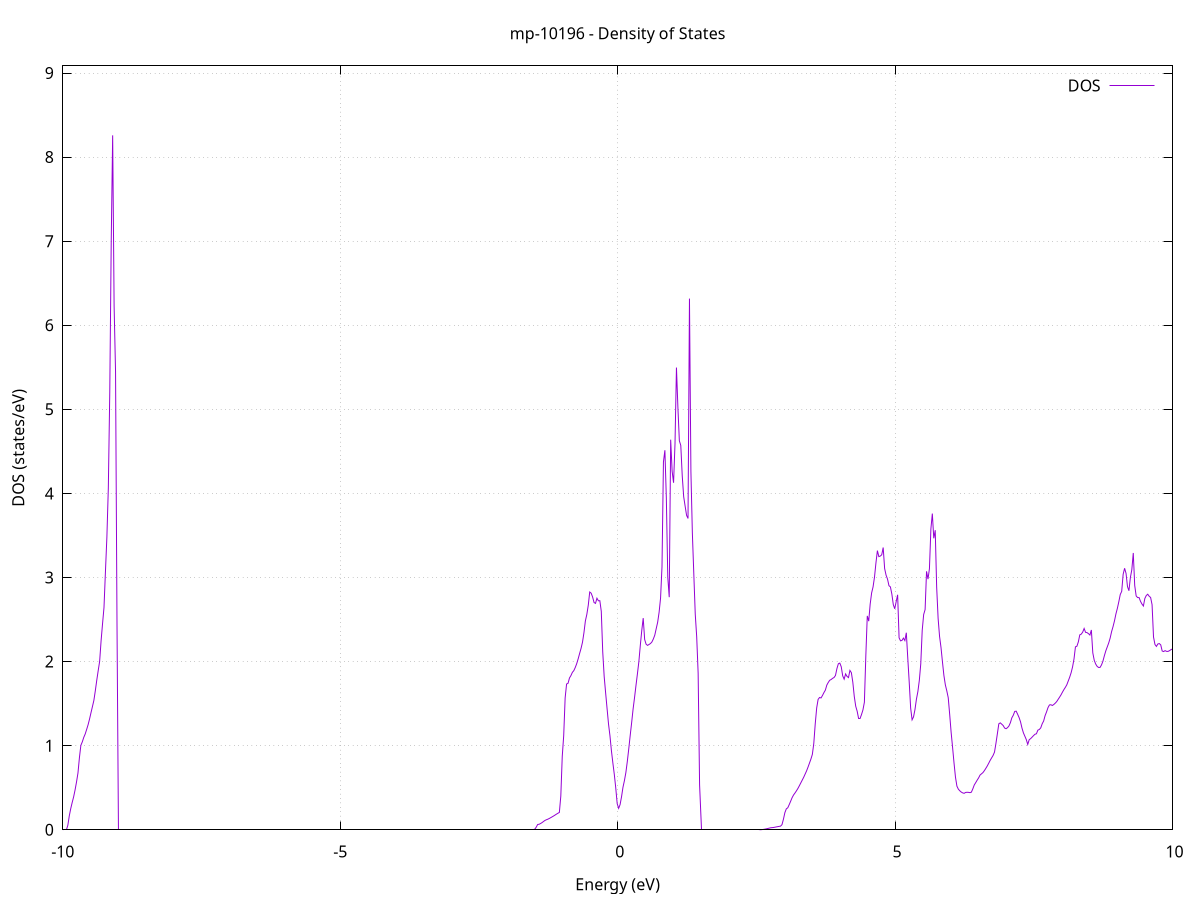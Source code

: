set title 'mp-10196 - Density of States'
set xlabel 'Energy (eV)'
set ylabel 'DOS (states/eV)'
set grid
set xrange [-10:10]
set yrange [0:9.085]
set xzeroaxis lt -1
set terminal png size 800,600
set output 'mp-10196_dos_gnuplot.png'
plot '-' using 1:2 with lines title 'DOS'
-30.465600 0.000000
-30.439500 0.000000
-30.413500 0.000000
-30.387400 0.000000
-30.361400 0.000000
-30.335300 0.000000
-30.309300 0.000000
-30.283200 0.000000
-30.257200 0.000000
-30.231100 0.000000
-30.205100 0.000000
-30.179000 0.000000
-30.152900 0.000000
-30.126900 0.000000
-30.100800 0.000000
-30.074800 0.000000
-30.048700 0.000000
-30.022700 0.000000
-29.996600 0.000000
-29.970600 0.000000
-29.944500 0.000000
-29.918500 0.000000
-29.892400 0.000000
-29.866300 0.000000
-29.840300 0.000000
-29.814200 0.000000
-29.788200 0.000000
-29.762100 0.000000
-29.736100 0.000000
-29.710000 0.000000
-29.684000 0.000000
-29.657900 0.000000
-29.631900 0.000000
-29.605800 0.000000
-29.579800 0.000000
-29.553700 0.000000
-29.527600 0.000000
-29.501600 0.000000
-29.475500 0.000000
-29.449500 0.000000
-29.423400 0.000000
-29.397400 0.000000
-29.371300 0.000000
-29.345300 0.000000
-29.319200 0.000000
-29.293200 0.000000
-29.267100 0.000000
-29.241000 0.000000
-29.215000 0.000000
-29.188900 0.000000
-29.162900 0.000000
-29.136800 0.000000
-29.110800 0.000000
-29.084700 0.000000
-29.058700 0.000000
-29.032600 0.000000
-29.006600 0.000000
-28.980500 0.000000
-28.954500 0.000000
-28.928400 0.000000
-28.902300 0.000000
-28.876300 0.000000
-28.850200 0.000000
-28.824200 0.000000
-28.798100 0.000000
-28.772100 0.000000
-28.746000 0.000000
-28.720000 0.000000
-28.693900 0.000000
-28.667900 0.000000
-28.641800 0.000000
-28.615700 0.000000
-28.589700 0.000000
-28.563600 0.000000
-28.537600 0.000000
-28.511500 0.000000
-28.485500 0.000000
-28.459400 0.000000
-28.433400 0.000000
-28.407300 0.000000
-28.381300 0.000000
-28.355200 0.000000
-28.329200 0.000000
-28.303100 0.000000
-28.277000 0.000000
-28.251000 0.000000
-28.224900 0.000000
-28.198900 0.000000
-28.172800 0.000000
-28.146800 0.000000
-28.120700 0.000000
-28.094700 0.019700
-28.068600 0.805200
-28.042600 4.642900
-28.016500 6.280200
-27.990400 9.713100
-27.964400 12.444000
-27.938300 16.220100
-27.912300 19.593800
-27.886200 15.563000
-27.860200 10.216300
-27.834100 7.689800
-27.808100 8.516300
-27.782000 9.700700
-27.756000 8.586200
-27.729900 5.803400
-27.703800 8.307200
-27.677800 9.836400
-27.651700 13.351100
-27.625700 10.032000
-27.599600 12.261300
-27.573600 16.419000
-27.547500 16.793700
-27.521500 17.146400
-27.495400 17.156400
-27.469400 17.120400
-27.443300 17.800500
-27.417300 17.652100
-27.391200 23.433400
-27.365100 22.757000
-27.339100 25.287500
-27.313000 31.278700
-27.287000 19.441000
-27.260900 11.884000
-27.234900 5.268100
-27.208800 3.698000
-27.182800 2.639100
-27.156700 1.432800
-27.130700 0.000000
-27.104600 0.000000
-27.078500 0.000000
-27.052500 0.000000
-27.026400 0.000000
-27.000400 0.000000
-26.974300 0.000000
-26.948300 0.000000
-26.922200 0.000000
-26.896200 0.000000
-26.870100 0.000000
-26.844100 0.000000
-26.818000 0.000000
-26.792000 0.000000
-26.765900 0.000000
-26.739800 0.000000
-26.713800 0.000000
-26.687700 0.000000
-26.661700 0.000000
-26.635600 0.000000
-26.609600 0.000000
-26.583500 0.000000
-26.557500 0.000000
-26.531400 0.000000
-26.505400 0.000000
-26.479300 0.000000
-26.453200 0.000000
-26.427200 0.000000
-26.401100 0.000000
-26.375100 0.000000
-26.349000 0.000000
-26.323000 0.000000
-26.296900 0.000000
-26.270900 0.000000
-26.244800 0.000000
-26.218800 0.000000
-26.192700 0.000000
-26.166700 0.000000
-26.140600 0.000000
-26.114500 0.000000
-26.088500 0.000000
-26.062400 0.000000
-26.036400 0.000000
-26.010300 0.000000
-25.984300 0.000000
-25.958200 0.000000
-25.932200 0.000000
-25.906100 0.000000
-25.880100 0.000000
-25.854000 0.000000
-25.827900 0.000000
-25.801900 0.000000
-25.775800 0.000000
-25.749800 0.000000
-25.723700 0.000000
-25.697700 0.000000
-25.671600 0.000000
-25.645600 0.000000
-25.619500 0.000000
-25.593500 0.000000
-25.567400 0.000000
-25.541400 0.000000
-25.515300 0.000000
-25.489200 0.000000
-25.463200 0.000000
-25.437100 0.000000
-25.411100 0.000000
-25.385000 0.000000
-25.359000 0.000000
-25.332900 0.000000
-25.306900 0.000000
-25.280800 0.000000
-25.254800 0.000000
-25.228700 0.000000
-25.202600 0.000000
-25.176600 0.000000
-25.150500 0.000000
-25.124500 0.000000
-25.098400 0.000000
-25.072400 0.000000
-25.046300 0.000000
-25.020300 0.000000
-24.994200 0.000000
-24.968200 0.000000
-24.942100 0.000000
-24.916100 0.000000
-24.890000 0.000000
-24.863900 0.000000
-24.837900 0.000000
-24.811800 0.000000
-24.785800 0.000000
-24.759700 0.000000
-24.733700 0.000000
-24.707600 0.000000
-24.681600 0.000000
-24.655500 0.000000
-24.629500 0.000000
-24.603400 0.000000
-24.577300 0.000000
-24.551300 0.000000
-24.525200 0.000000
-24.499200 0.000000
-24.473100 0.000000
-24.447100 0.000000
-24.421000 0.000000
-24.395000 0.000000
-24.368900 0.000000
-24.342900 0.000000
-24.316800 0.000000
-24.290800 0.000000
-24.264700 0.000000
-24.238600 0.000000
-24.212600 0.000000
-24.186500 0.000000
-24.160500 0.000000
-24.134400 0.000000
-24.108400 0.000000
-24.082300 0.000000
-24.056300 0.000000
-24.030200 0.000000
-24.004200 0.000000
-23.978100 0.000000
-23.952000 0.000000
-23.926000 0.000000
-23.899900 0.000000
-23.873900 0.000000
-23.847800 0.000000
-23.821800 0.000000
-23.795700 0.000000
-23.769700 0.000000
-23.743600 0.000000
-23.717600 0.000000
-23.691500 0.000000
-23.665500 0.000000
-23.639400 0.000000
-23.613300 0.000000
-23.587300 0.000000
-23.561200 0.000000
-23.535200 0.000000
-23.509100 0.000000
-23.483100 0.000000
-23.457000 0.000000
-23.431000 0.000000
-23.404900 0.000000
-23.378900 0.000000
-23.352800 0.000000
-23.326700 0.000000
-23.300700 0.000000
-23.274600 0.000000
-23.248600 0.000000
-23.222500 0.000000
-23.196500 0.000000
-23.170400 0.000000
-23.144400 0.000000
-23.118300 0.000000
-23.092300 0.000000
-23.066200 0.000000
-23.040200 0.000000
-23.014100 0.000000
-22.988000 0.000000
-22.962000 0.000000
-22.935900 0.000000
-22.909900 0.000000
-22.883800 0.000000
-22.857800 0.000000
-22.831700 0.000000
-22.805700 0.000000
-22.779600 0.000000
-22.753600 0.000000
-22.727500 0.000000
-22.701400 0.000000
-22.675400 0.000000
-22.649300 0.000000
-22.623300 0.000000
-22.597200 0.000000
-22.571200 0.000000
-22.545100 0.000000
-22.519100 0.000000
-22.493000 0.000000
-22.467000 0.000000
-22.440900 0.000000
-22.414900 0.000000
-22.388800 0.000000
-22.362700 0.000000
-22.336700 0.000000
-22.310600 0.000000
-22.284600 0.000000
-22.258500 0.000000
-22.232500 0.000000
-22.206400 0.000000
-22.180400 0.000000
-22.154300 0.000000
-22.128300 0.000000
-22.102200 0.000000
-22.076100 0.000000
-22.050100 0.000000
-22.024000 0.000000
-21.998000 0.000000
-21.971900 0.000000
-21.945900 0.000000
-21.919800 0.000000
-21.893800 0.000000
-21.867700 0.000000
-21.841700 0.000000
-21.815600 0.000000
-21.789600 0.000000
-21.763500 0.000000
-21.737400 0.000000
-21.711400 0.000000
-21.685300 0.000000
-21.659300 0.000000
-21.633200 0.000000
-21.607200 0.000000
-21.581100 0.000000
-21.555100 0.000000
-21.529000 0.000000
-21.503000 0.000000
-21.476900 0.000000
-21.450800 0.000000
-21.424800 0.000000
-21.398700 0.000000
-21.372700 0.000000
-21.346600 0.000000
-21.320600 0.000000
-21.294500 0.000000
-21.268500 0.000000
-21.242400 0.000000
-21.216400 0.000000
-21.190300 0.000000
-21.164300 0.000000
-21.138200 0.000000
-21.112100 0.000000
-21.086100 0.000000
-21.060000 0.000000
-21.034000 0.000000
-21.007900 0.000000
-20.981900 0.000000
-20.955800 0.000000
-20.929800 0.000000
-20.903700 0.000000
-20.877700 0.000000
-20.851600 0.000000
-20.825500 0.000000
-20.799500 0.000000
-20.773400 0.000000
-20.747400 0.000000
-20.721300 0.000000
-20.695300 0.000000
-20.669200 0.000000
-20.643200 0.000000
-20.617100 0.000000
-20.591100 0.000000
-20.565000 0.000000
-20.539000 0.000000
-20.512900 0.000000
-20.486800 0.000000
-20.460800 0.000000
-20.434700 0.000000
-20.408700 0.000000
-20.382600 0.000000
-20.356600 0.000000
-20.330500 0.000000
-20.304500 0.000000
-20.278400 0.000000
-20.252400 0.000000
-20.226300 0.000000
-20.200200 0.000000
-20.174200 0.000000
-20.148100 0.000000
-20.122100 0.000000
-20.096000 0.000000
-20.070000 0.000000
-20.043900 0.000000
-20.017900 0.000000
-19.991800 0.000000
-19.965800 0.000000
-19.939700 0.000000
-19.913700 0.000000
-19.887600 0.000000
-19.861500 0.000000
-19.835500 0.000000
-19.809400 0.000000
-19.783400 0.000000
-19.757300 0.000000
-19.731300 0.000000
-19.705200 0.000000
-19.679200 0.000000
-19.653100 0.000000
-19.627100 0.000000
-19.601000 0.000000
-19.574900 0.000000
-19.548900 0.000000
-19.522800 0.000000
-19.496800 0.000000
-19.470700 0.000000
-19.444700 0.000000
-19.418600 0.000000
-19.392600 0.000000
-19.366500 0.000000
-19.340500 0.000000
-19.314400 0.000000
-19.288400 0.000000
-19.262300 0.000000
-19.236200 0.000000
-19.210200 0.000000
-19.184100 0.000000
-19.158100 0.000000
-19.132000 0.000000
-19.106000 0.000000
-19.079900 0.000000
-19.053900 0.000000
-19.027800 0.000000
-19.001800 0.000000
-18.975700 0.000000
-18.949600 0.000000
-18.923600 0.000000
-18.897500 0.000000
-18.871500 0.000000
-18.845400 0.000000
-18.819400 0.000000
-18.793300 0.000000
-18.767300 0.000000
-18.741200 0.000000
-18.715200 0.000000
-18.689100 0.000000
-18.663100 0.000000
-18.637000 0.000000
-18.610900 0.000000
-18.584900 0.000000
-18.558800 0.000000
-18.532800 0.000000
-18.506700 0.000000
-18.480700 0.000000
-18.454600 0.000000
-18.428600 0.000000
-18.402500 0.000000
-18.376500 0.000000
-18.350400 0.000000
-18.324300 0.000000
-18.298300 0.000000
-18.272200 0.000000
-18.246200 0.000000
-18.220100 0.000000
-18.194100 0.000000
-18.168000 0.000000
-18.142000 0.000000
-18.115900 0.000000
-18.089900 0.000000
-18.063800 0.000000
-18.037800 0.000000
-18.011700 0.000000
-17.985600 0.000000
-17.959600 0.000000
-17.933500 0.000000
-17.907500 0.000000
-17.881400 0.000000
-17.855400 0.000000
-17.829300 0.000000
-17.803300 0.000000
-17.777200 0.000000
-17.751200 0.000000
-17.725100 0.000000
-17.699000 0.000000
-17.673000 0.000000
-17.646900 0.000000
-17.620900 0.000000
-17.594800 0.000000
-17.568800 0.000000
-17.542700 0.000000
-17.516700 0.000000
-17.490600 0.000000
-17.464600 0.000000
-17.438500 0.000000
-17.412500 0.000000
-17.386400 0.000000
-17.360300 0.000000
-17.334300 0.000000
-17.308200 0.000000
-17.282200 0.000000
-17.256100 0.000000
-17.230100 0.000000
-17.204000 0.000000
-17.178000 0.000000
-17.151900 0.000000
-17.125900 0.000000
-17.099800 0.000000
-17.073700 0.000000
-17.047700 0.000000
-17.021600 0.000000
-16.995600 0.000000
-16.969500 0.000000
-16.943500 0.000000
-16.917400 0.000000
-16.891400 0.000000
-16.865300 0.000000
-16.839300 0.000000
-16.813200 0.000000
-16.787200 0.000000
-16.761100 0.000000
-16.735000 0.000000
-16.709000 0.000000
-16.682900 0.000000
-16.656900 0.000000
-16.630800 0.000000
-16.604800 0.000000
-16.578700 0.000000
-16.552700 0.000000
-16.526600 0.000000
-16.500600 0.000000
-16.474500 0.000000
-16.448400 0.000000
-16.422400 0.000000
-16.396300 0.000000
-16.370300 0.000000
-16.344200 0.000000
-16.318200 0.000000
-16.292100 0.000000
-16.266100 0.000000
-16.240000 0.000000
-16.214000 0.000000
-16.187900 0.000000
-16.161800 0.000000
-16.135800 0.000000
-16.109700 0.000000
-16.083700 0.000000
-16.057600 0.000000
-16.031600 0.000000
-16.005500 0.000000
-15.979500 0.000000
-15.953400 0.000000
-15.927400 0.000000
-15.901300 0.000000
-15.875300 0.000000
-15.849200 0.000000
-15.823100 0.000000
-15.797100 0.000000
-15.771000 0.000000
-15.745000 0.000000
-15.718900 0.000000
-15.692900 0.000000
-15.666800 0.000000
-15.640800 0.000000
-15.614700 0.000000
-15.588700 0.000000
-15.562600 0.000000
-15.536500 0.000000
-15.510500 0.000000
-15.484400 0.000000
-15.458400 0.000000
-15.432300 0.000000
-15.406300 0.000000
-15.380200 0.000000
-15.354200 0.000000
-15.328100 0.000000
-15.302100 0.000000
-15.276000 0.000000
-15.250000 0.000000
-15.223900 0.000000
-15.197800 0.000000
-15.171800 0.000000
-15.145700 0.000000
-15.119700 0.000000
-15.093600 0.000000
-15.067600 0.000000
-15.041500 0.000000
-15.015500 0.000000
-14.989400 0.000000
-14.963400 0.000000
-14.937300 0.000000
-14.911200 0.000000
-14.885200 0.000000
-14.859100 0.000000
-14.833100 0.000000
-14.807000 0.000000
-14.781000 0.000000
-14.754900 0.000000
-14.728900 0.000000
-14.702800 0.000000
-14.676800 0.000000
-14.650700 0.000000
-14.624700 0.000000
-14.598600 0.000000
-14.572500 0.000000
-14.546500 0.000000
-14.520400 0.000000
-14.494400 0.000000
-14.468300 0.000000
-14.442300 0.000000
-14.416200 0.000000
-14.390200 0.000000
-14.364100 0.000000
-14.338100 0.000000
-14.312000 0.000000
-14.285900 0.000000
-14.259900 0.000000
-14.233800 0.000000
-14.207800 0.000000
-14.181700 0.000000
-14.155700 0.000000
-14.129600 0.000000
-14.103600 0.000000
-14.077500 0.000000
-14.051500 0.000000
-14.025400 0.000000
-13.999400 0.000000
-13.973300 0.000000
-13.947200 0.000000
-13.921200 0.000000
-13.895100 0.000000
-13.869100 0.000000
-13.843000 0.000000
-13.817000 0.000000
-13.790900 0.000000
-13.764900 0.000000
-13.738800 0.000000
-13.712800 0.000000
-13.686700 0.000000
-13.660600 0.000000
-13.634600 0.000000
-13.608500 0.000000
-13.582500 0.000000
-13.556400 0.000000
-13.530400 0.000000
-13.504300 0.000000
-13.478300 0.000000
-13.452200 0.000000
-13.426200 0.000000
-13.400100 0.000000
-13.374100 0.000000
-13.348000 0.000000
-13.321900 0.000000
-13.295900 0.000000
-13.269800 0.000000
-13.243800 0.000000
-13.217700 0.000000
-13.191700 0.000000
-13.165600 0.000000
-13.139600 0.000000
-13.113500 0.000000
-13.087500 0.000000
-13.061400 0.000000
-13.035300 0.000000
-13.009300 0.000000
-12.983200 0.000000
-12.957200 0.000000
-12.931100 0.000000
-12.905100 0.000000
-12.879000 0.000000
-12.853000 0.000000
-12.826900 0.000000
-12.800900 0.000000
-12.774800 0.000000
-12.748800 0.000000
-12.722700 0.000000
-12.696600 0.000000
-12.670600 0.000000
-12.644500 0.000000
-12.618500 0.000000
-12.592400 0.000000
-12.566400 0.000000
-12.540300 0.000000
-12.514300 0.000000
-12.488200 0.000000
-12.462200 0.000000
-12.436100 0.000000
-12.410000 0.000000
-12.384000 0.000000
-12.357900 0.000000
-12.331900 0.000000
-12.305800 0.000000
-12.279800 0.000000
-12.253700 0.000000
-12.227700 0.000000
-12.201600 0.000000
-12.175600 0.000000
-12.149500 0.000000
-12.123500 0.000000
-12.097400 0.000000
-12.071300 0.000000
-12.045300 0.000000
-12.019200 0.000000
-11.993200 0.000000
-11.967100 0.000000
-11.941100 0.000000
-11.915000 0.000000
-11.889000 0.000000
-11.862900 0.000000
-11.836900 0.000000
-11.810800 0.000000
-11.784700 0.000000
-11.758700 0.000000
-11.732600 0.000000
-11.706600 0.000000
-11.680500 0.000000
-11.654500 0.000000
-11.628400 0.000000
-11.602400 0.000000
-11.576300 0.000000
-11.550300 0.000000
-11.524200 0.000000
-11.498200 0.000000
-11.472100 0.000000
-11.446000 0.000000
-11.420000 0.000000
-11.393900 0.000000
-11.367900 0.000000
-11.341800 0.000000
-11.315800 0.000000
-11.289700 0.000000
-11.263700 0.000000
-11.237600 0.000000
-11.211600 0.000000
-11.185500 0.000000
-11.159400 0.000000
-11.133400 0.000000
-11.107300 0.000000
-11.081300 0.000000
-11.055200 0.000000
-11.029200 0.000000
-11.003100 0.000000
-10.977100 0.000000
-10.951000 0.000000
-10.925000 0.000000
-10.898900 0.000000
-10.872900 0.000000
-10.846800 0.000000
-10.820700 0.000000
-10.794700 0.000000
-10.768600 0.000000
-10.742600 0.000000
-10.716500 0.000000
-10.690500 0.000000
-10.664400 0.000000
-10.638400 0.000000
-10.612300 0.000000
-10.586300 0.000000
-10.560200 0.000000
-10.534100 0.000000
-10.508100 0.000000
-10.482000 0.000000
-10.456000 0.000000
-10.429900 0.000000
-10.403900 0.000000
-10.377800 0.000000
-10.351800 0.000000
-10.325700 0.000000
-10.299700 0.000000
-10.273600 0.000000
-10.247600 0.000000
-10.221500 0.000000
-10.195400 0.000000
-10.169400 0.000000
-10.143300 0.000000
-10.117300 0.000000
-10.091200 0.000000
-10.065200 0.000000
-10.039100 0.000000
-10.013100 0.000000
-9.987000 0.000000
-9.961000 0.000000
-9.934900 0.000000
-9.908800 0.054600
-9.882800 0.166000
-9.856700 0.251800
-9.830700 0.324500
-9.804600 0.391400
-9.778600 0.474100
-9.752500 0.568800
-9.726500 0.675300
-9.700400 0.857200
-9.674400 1.003800
-9.648300 1.045400
-9.622300 1.098400
-9.596200 1.139000
-9.570100 1.192900
-9.544100 1.249000
-9.518000 1.316600
-9.492000 1.391500
-9.465900 1.464700
-9.439900 1.538000
-9.413800 1.653300
-9.387800 1.778600
-9.361700 1.893300
-9.335700 2.004100
-9.309600 2.249000
-9.283500 2.451300
-9.257500 2.642900
-9.231400 3.068500
-9.205400 3.479100
-9.179300 4.062700
-9.153300 5.204700
-9.127200 6.985200
-9.101200 8.259100
-9.075100 6.230500
-9.049100 5.445100
-9.023000 2.446100
-8.997000 0.004500
-8.970900 0.000000
-8.944800 0.000000
-8.918800 0.000000
-8.892700 0.000000
-8.866700 0.000000
-8.840600 0.000000
-8.814600 0.000000
-8.788500 0.000000
-8.762500 0.000000
-8.736400 0.000000
-8.710400 0.000000
-8.684300 0.000000
-8.658200 0.000000
-8.632200 0.000000
-8.606100 0.000000
-8.580100 0.000000
-8.554000 0.000000
-8.528000 0.000000
-8.501900 0.000000
-8.475900 0.000000
-8.449800 0.000000
-8.423800 0.000000
-8.397700 0.000000
-8.371700 0.000000
-8.345600 0.000000
-8.319500 0.000000
-8.293500 0.000000
-8.267400 0.000000
-8.241400 0.000000
-8.215300 0.000000
-8.189300 0.000000
-8.163200 0.000000
-8.137200 0.000000
-8.111100 0.000000
-8.085100 0.000000
-8.059000 0.000000
-8.032900 0.000000
-8.006900 0.000000
-7.980800 0.000000
-7.954800 0.000000
-7.928700 0.000000
-7.902700 0.000000
-7.876600 0.000000
-7.850600 0.000000
-7.824500 0.000000
-7.798500 0.000000
-7.772400 0.000000
-7.746400 0.000000
-7.720300 0.000000
-7.694200 0.000000
-7.668200 0.000000
-7.642100 0.000000
-7.616100 0.000000
-7.590000 0.000000
-7.564000 0.000000
-7.537900 0.000000
-7.511900 0.000000
-7.485800 0.000000
-7.459800 0.000000
-7.433700 0.000000
-7.407600 0.000000
-7.381600 0.000000
-7.355500 0.000000
-7.329500 0.000000
-7.303400 0.000000
-7.277400 0.000000
-7.251300 0.000000
-7.225300 0.000000
-7.199200 0.000000
-7.173200 0.000000
-7.147100 0.000000
-7.121100 0.000000
-7.095000 0.000000
-7.068900 0.000000
-7.042900 0.000000
-7.016800 0.000000
-6.990800 0.000000
-6.964700 0.000000
-6.938700 0.000000
-6.912600 0.000000
-6.886600 0.000000
-6.860500 0.000000
-6.834500 0.000000
-6.808400 0.000000
-6.782300 0.000000
-6.756300 0.000000
-6.730200 0.000000
-6.704200 0.000000
-6.678100 0.000000
-6.652100 0.000000
-6.626000 0.000000
-6.600000 0.000000
-6.573900 0.000000
-6.547900 0.000000
-6.521800 0.000000
-6.495800 0.000000
-6.469700 0.000000
-6.443600 0.000000
-6.417600 0.000000
-6.391500 0.000000
-6.365500 0.000000
-6.339400 0.000000
-6.313400 0.000000
-6.287300 0.000000
-6.261300 0.000000
-6.235200 0.000000
-6.209200 0.000000
-6.183100 0.000000
-6.157000 0.000000
-6.131000 0.000000
-6.104900 0.000000
-6.078900 0.000000
-6.052800 0.000000
-6.026800 0.000000
-6.000700 0.000000
-5.974700 0.000000
-5.948600 0.000000
-5.922600 0.000000
-5.896500 0.000000
-5.870500 0.000000
-5.844400 0.000000
-5.818300 0.000000
-5.792300 0.000000
-5.766200 0.000000
-5.740200 0.000000
-5.714100 0.000000
-5.688100 0.000000
-5.662000 0.000000
-5.636000 0.000000
-5.609900 0.000000
-5.583900 0.000000
-5.557800 0.000000
-5.531700 0.000000
-5.505700 0.000000
-5.479600 0.000000
-5.453600 0.000000
-5.427500 0.000000
-5.401500 0.000000
-5.375400 0.000000
-5.349400 0.000000
-5.323300 0.000000
-5.297300 0.000000
-5.271200 0.000000
-5.245100 0.000000
-5.219100 0.000000
-5.193000 0.000000
-5.167000 0.000000
-5.140900 0.000000
-5.114900 0.000000
-5.088800 0.000000
-5.062800 0.000000
-5.036700 0.000000
-5.010700 0.000000
-4.984600 0.000000
-4.958600 0.000000
-4.932500 0.000000
-4.906400 0.000000
-4.880400 0.000000
-4.854300 0.000000
-4.828300 0.000000
-4.802200 0.000000
-4.776200 0.000000
-4.750100 0.000000
-4.724100 0.000000
-4.698000 0.000000
-4.672000 0.000000
-4.645900 0.000000
-4.619800 0.000000
-4.593800 0.000000
-4.567700 0.000000
-4.541700 0.000000
-4.515600 0.000000
-4.489600 0.000000
-4.463500 0.000000
-4.437500 0.000000
-4.411400 0.000000
-4.385400 0.000000
-4.359300 0.000000
-4.333300 0.000000
-4.307200 0.000000
-4.281100 0.000000
-4.255100 0.000000
-4.229000 0.000000
-4.203000 0.000000
-4.176900 0.000000
-4.150900 0.000000
-4.124800 0.000000
-4.098800 0.000000
-4.072700 0.000000
-4.046700 0.000000
-4.020600 0.000000
-3.994500 0.000000
-3.968500 0.000000
-3.942400 0.000000
-3.916400 0.000000
-3.890300 0.000000
-3.864300 0.000000
-3.838200 0.000000
-3.812200 0.000000
-3.786100 0.000000
-3.760100 0.000000
-3.734000 0.000000
-3.708000 0.000000
-3.681900 0.000000
-3.655800 0.000000
-3.629800 0.000000
-3.603700 0.000000
-3.577700 0.000000
-3.551600 0.000000
-3.525600 0.000000
-3.499500 0.000000
-3.473500 0.000000
-3.447400 0.000000
-3.421400 0.000000
-3.395300 0.000000
-3.369200 0.000000
-3.343200 0.000000
-3.317100 0.000000
-3.291100 0.000000
-3.265000 0.000000
-3.239000 0.000000
-3.212900 0.000000
-3.186900 0.000000
-3.160800 0.000000
-3.134800 0.000000
-3.108700 0.000000
-3.082700 0.000000
-3.056600 0.000000
-3.030500 0.000000
-3.004500 0.000000
-2.978400 0.000000
-2.952400 0.000000
-2.926300 0.000000
-2.900300 0.000000
-2.874200 0.000000
-2.848200 0.000000
-2.822100 0.000000
-2.796100 0.000000
-2.770000 0.000000
-2.743900 0.000000
-2.717900 0.000000
-2.691800 0.000000
-2.665800 0.000000
-2.639700 0.000000
-2.613700 0.000000
-2.587600 0.000000
-2.561600 0.000000
-2.535500 0.000000
-2.509500 0.000000
-2.483400 0.000000
-2.457400 0.000000
-2.431300 0.000000
-2.405200 0.000000
-2.379200 0.000000
-2.353100 0.000000
-2.327100 0.000000
-2.301000 0.000000
-2.275000 0.000000
-2.248900 0.000000
-2.222900 0.000000
-2.196800 0.000000
-2.170800 0.000000
-2.144700 0.000000
-2.118600 0.000000
-2.092600 0.000000
-2.066500 0.000000
-2.040500 0.000000
-2.014400 0.000000
-1.988400 0.000000
-1.962300 0.000000
-1.936300 0.000000
-1.910200 0.000000
-1.884200 0.000000
-1.858100 0.000000
-1.832100 0.000000
-1.806000 0.000000
-1.779900 0.000000
-1.753900 0.000000
-1.727800 0.000000
-1.701800 0.000000
-1.675700 0.000000
-1.649700 0.000000
-1.623600 0.000000
-1.597600 0.000000
-1.571500 0.000000
-1.545500 0.000000
-1.519400 0.000000
-1.493300 0.006700
-1.467300 0.031100
-1.441200 0.063300
-1.415200 0.065400
-1.389100 0.074500
-1.363100 0.085100
-1.337000 0.098200
-1.311000 0.110700
-1.284900 0.119000
-1.258900 0.125700
-1.232800 0.134200
-1.206800 0.143800
-1.180700 0.153800
-1.154600 0.163900
-1.128600 0.174800
-1.102500 0.186200
-1.076500 0.196300
-1.050400 0.206500
-1.024400 0.400800
-0.998300 0.872800
-0.972300 1.119300
-0.946200 1.568300
-0.920200 1.733600
-0.894100 1.741900
-0.868000 1.805600
-0.842000 1.833800
-0.815900 1.872200
-0.789900 1.892600
-0.763800 1.930300
-0.737800 1.975600
-0.711700 2.032700
-0.685700 2.095700
-0.659600 2.157000
-0.633600 2.229800
-0.607500 2.343000
-0.581500 2.483800
-0.555400 2.561400
-0.529300 2.670600
-0.503300 2.827800
-0.477200 2.813600
-0.451200 2.768000
-0.425100 2.702500
-0.399100 2.692500
-0.373000 2.753900
-0.347000 2.723500
-0.320900 2.724200
-0.294900 2.598000
-0.268800 2.114800
-0.242700 1.822900
-0.216700 1.628900
-0.190600 1.441800
-0.164600 1.258400
-0.138500 1.117500
-0.112500 0.942200
-0.086400 0.795600
-0.060400 0.659700
-0.034300 0.498700
-0.008300 0.311000
0.017800 0.254900
0.043800 0.298900
0.069900 0.391500
0.096000 0.505400
0.122000 0.584200
0.148100 0.679800
0.174100 0.811600
0.200200 0.962300
0.226200 1.121400
0.252300 1.273600
0.278300 1.435300
0.304400 1.571300
0.330400 1.716200
0.356500 1.855300
0.382600 2.000700
0.408600 2.193800
0.434700 2.369900
0.460700 2.517300
0.486800 2.262600
0.512800 2.207300
0.538900 2.192900
0.564900 2.203400
0.591000 2.214600
0.617000 2.233100
0.643100 2.268600
0.669100 2.314300
0.695200 2.392000
0.721300 2.468600
0.747300 2.587000
0.773400 2.754500
0.799400 3.127700
0.825500 4.374800
0.851500 4.513600
0.877600 3.947200
0.903600 3.002300
0.929700 2.766200
0.955700 4.639100
0.981800 4.265100
1.007900 4.127100
1.033900 4.594600
1.060000 5.497300
1.086000 5.022500
1.112100 4.625800
1.138100 4.570900
1.164200 4.208700
1.190200 3.961200
1.216300 3.848700
1.242300 3.739500
1.268400 3.702500
1.294400 6.317100
1.320500 4.260800
1.346600 3.528800
1.372600 3.043800
1.398700 2.563600
1.424700 2.295700
1.450800 1.862400
1.476800 0.533700
1.502900 0.000000
1.528900 0.000000
1.555000 0.000000
1.581000 0.000000
1.607100 0.000000
1.633200 0.000000
1.659200 0.000000
1.685300 0.000000
1.711300 0.000000
1.737400 0.000000
1.763400 0.000000
1.789500 0.000000
1.815500 0.000000
1.841600 0.000000
1.867600 0.000000
1.893700 0.000000
1.919700 0.000000
1.945800 0.000000
1.971900 0.000000
1.997900 0.000000
2.024000 0.000000
2.050000 0.000000
2.076100 0.000000
2.102100 0.000000
2.128200 0.000000
2.154200 0.000000
2.180300 0.000000
2.206300 0.000000
2.232400 0.000000
2.258500 0.000000
2.284500 0.000000
2.310600 0.000000
2.336600 0.000000
2.362700 0.000000
2.388700 0.000000
2.414800 0.000000
2.440800 0.000000
2.466900 0.000000
2.492900 0.000000
2.519000 0.000000
2.545000 0.000000
2.571100 0.000400
2.597200 0.001800
2.623200 0.004100
2.649300 0.007100
2.675300 0.010500
2.701400 0.014400
2.727400 0.018700
2.753500 0.023100
2.779500 0.025300
2.805600 0.026900
2.831600 0.030200
2.857700 0.033800
2.883800 0.037100
2.909800 0.040300
2.935900 0.043300
2.961900 0.060800
2.988000 0.125300
3.014000 0.203800
3.040100 0.249000
3.066100 0.261600
3.092200 0.299200
3.118200 0.339700
3.144300 0.381700
3.170300 0.413800
3.196400 0.437500
3.222500 0.463200
3.248500 0.491200
3.274600 0.523400
3.300600 0.556800
3.326700 0.590400
3.352700 0.623900
3.378800 0.662000
3.404800 0.699900
3.430900 0.744600
3.456900 0.792300
3.483000 0.840400
3.509100 0.896200
3.535100 1.026600
3.561200 1.259700
3.587200 1.449200
3.613300 1.551200
3.639300 1.573400
3.665400 1.567800
3.691400 1.596800
3.717500 1.631100
3.743500 1.660500
3.769600 1.720400
3.795600 1.751700
3.821700 1.778100
3.847800 1.786900
3.873800 1.801100
3.899900 1.810700
3.925900 1.835300
3.952000 1.917000
3.978000 1.974700
4.004100 1.982300
4.030100 1.938200
4.056200 1.830500
4.082200 1.791200
4.108300 1.853500
4.134400 1.823600
4.160400 1.810100
4.186500 1.895200
4.212500 1.868000
4.238600 1.754300
4.264600 1.586200
4.290700 1.469500
4.316700 1.410000
4.342800 1.323400
4.368800 1.323300
4.394900 1.370000
4.420900 1.425100
4.447000 1.517100
4.473100 2.073500
4.499100 2.543500
4.525200 2.481100
4.551200 2.682700
4.577300 2.816300
4.603300 2.888400
4.629400 3.005800
4.655400 3.174700
4.681500 3.320200
4.707500 3.248600
4.733600 3.255100
4.759700 3.270700
4.785700 3.356900
4.811800 3.107000
4.837800 3.028100
4.863900 2.981400
4.889900 2.902800
4.916000 2.888400
4.942000 2.802800
4.968100 2.677400
4.994100 2.627900
5.020200 2.714700
5.046200 2.794800
5.072300 2.283000
5.098400 2.246900
5.124400 2.251800
5.150500 2.279600
5.176500 2.250200
5.202600 2.343500
5.228600 2.045100
5.254700 1.758700
5.280700 1.448000
5.306800 1.307500
5.332800 1.342500
5.358900 1.430600
5.385000 1.553300
5.411000 1.643600
5.437100 1.776300
5.463100 1.973900
5.489200 2.371800
5.515200 2.559500
5.541300 2.618900
5.567300 3.073600
5.593400 2.981200
5.619400 3.105400
5.645500 3.577300
5.671500 3.760800
5.697600 3.466500
5.723700 3.563000
5.749700 2.884800
5.775800 2.514000
5.801800 2.300200
5.827900 2.167600
5.853900 1.997200
5.880000 1.835800
5.906000 1.724000
5.932100 1.652900
5.958100 1.570800
5.984200 1.372700
6.010300 1.159400
6.036300 0.981000
6.062400 0.795100
6.088400 0.626500
6.114500 0.519000
6.140500 0.482900
6.166600 0.463500
6.192600 0.448400
6.218700 0.438600
6.244700 0.433500
6.270800 0.444000
6.296900 0.446000
6.322900 0.445100
6.349000 0.441400
6.375000 0.446900
6.401100 0.486200
6.427100 0.532300
6.453200 0.560600
6.479200 0.589800
6.505300 0.616800
6.531300 0.650400
6.557400 0.665200
6.583400 0.680000
6.609500 0.703200
6.635600 0.730400
6.661600 0.758900
6.687700 0.791500
6.713700 0.825200
6.739800 0.854600
6.765800 0.883300
6.791900 0.923600
6.817900 1.027300
6.844000 1.143600
6.870000 1.260600
6.896100 1.271500
6.922200 1.256000
6.948200 1.240000
6.974300 1.209800
7.000300 1.202000
7.026400 1.214400
7.052400 1.234400
7.078500 1.273800
7.104500 1.331300
7.130600 1.362200
7.156600 1.407700
7.182700 1.410500
7.208700 1.374200
7.234800 1.335300
7.260900 1.284300
7.286900 1.210300
7.313000 1.152900
7.339000 1.112800
7.365100 1.072300
7.391100 1.014900
7.417200 1.071100
7.443200 1.083900
7.469300 1.101400
7.495300 1.119600
7.521400 1.136000
7.547500 1.141800
7.573500 1.184900
7.599600 1.192700
7.625600 1.212200
7.651700 1.260800
7.677700 1.293600
7.703800 1.357400
7.729800 1.401400
7.755900 1.452300
7.781900 1.484300
7.808000 1.487100
7.834000 1.478100
7.860100 1.489600
7.886200 1.505400
7.912200 1.524000
7.938300 1.550500
7.964300 1.576700
7.990400 1.604100
8.016400 1.636400
8.042500 1.666800
8.068500 1.693400
8.094600 1.723400
8.120600 1.768400
8.146700 1.814100
8.172800 1.867200
8.198800 1.936500
8.224900 2.032000
8.250900 2.175500
8.277000 2.182900
8.303000 2.234300
8.329100 2.318300
8.355100 2.326300
8.381200 2.350600
8.407200 2.394100
8.433300 2.348000
8.459300 2.344900
8.485400 2.332500
8.511500 2.316000
8.537500 2.376400
8.563600 2.103900
8.589600 2.015500
8.615700 1.971200
8.641700 1.943300
8.667800 1.930300
8.693800 1.930700
8.719900 1.959800
8.745900 2.004600
8.772000 2.069700
8.798100 2.127900
8.824100 2.174700
8.850200 2.221400
8.876200 2.279600
8.902300 2.356200
8.928300 2.415700
8.954400 2.484600
8.980400 2.567100
9.006500 2.633800
9.032500 2.712100
9.058600 2.798100
9.084600 2.835600
9.110700 3.038400
9.136800 3.110400
9.162800 3.048800
9.188900 2.892200
9.214900 2.842900
9.241000 2.999900
9.267000 3.093700
9.293100 3.291900
9.319100 2.905300
9.345200 2.781000
9.371200 2.761700
9.397300 2.761900
9.423400 2.716900
9.449400 2.684700
9.475500 2.661200
9.501500 2.750700
9.527600 2.786400
9.553600 2.801300
9.579700 2.777300
9.605700 2.762900
9.631800 2.677000
9.657800 2.292700
9.683900 2.204000
9.709900 2.180700
9.736000 2.209800
9.762100 2.214500
9.788100 2.198700
9.814200 2.126000
9.840200 2.119500
9.866300 2.130300
9.892300 2.122000
9.918400 2.121100
9.944400 2.129400
9.970500 2.141300
9.996500 2.149900
10.022600 2.139200
10.048700 2.155300
10.074700 2.132000
10.100800 2.124800
10.126800 2.147800
10.152900 2.122900
10.178900 2.094600
10.205000 2.082400
10.231000 2.060400
10.257100 2.021700
10.283100 1.980500
10.309200 1.995300
10.335200 2.086000
10.361300 2.108100
10.387400 2.191200
10.413400 2.239000
10.439500 2.312400
10.465500 2.410900
10.491600 2.523700
10.517600 2.612600
10.543700 2.725200
10.569700 2.905300
10.595800 3.091900
10.621800 3.180400
10.647900 3.285100
10.674000 3.424000
10.700000 3.535700
10.726100 3.564000
10.752100 3.494300
10.778200 3.521500
10.804200 3.643500
10.830300 3.572700
10.856300 3.371700
10.882400 3.163400
10.908400 3.022400
10.934500 2.924600
10.960500 2.834800
10.986600 2.767000
11.012700 2.702200
11.038700 2.629200
11.064800 2.538800
11.090800 2.498600
11.116900 2.427500
11.142900 2.483600
11.169000 2.581600
11.195000 2.706200
11.221100 2.886900
11.247100 3.137300
11.273200 3.327400
11.299300 3.103600
11.325300 2.740300
11.351400 2.682500
11.377400 2.667800
11.403500 2.671800
11.429500 2.712400
11.455600 2.752200
11.481600 2.823700
11.507700 2.918400
11.533700 3.077000
11.559800 3.136500
11.585800 3.027700
11.611900 2.988500
11.638000 2.990500
11.664000 2.918900
11.690100 2.877200
11.716100 2.795800
11.742200 2.723800
11.768200 2.843100
11.794300 2.802300
11.820300 2.753500
11.846400 2.720600
11.872400 2.701200
11.898500 2.711100
11.924600 2.725900
11.950600 2.907500
11.976700 3.056300
12.002700 3.023800
12.028800 2.998900
12.054800 2.829900
12.080900 2.609700
12.106900 2.465900
12.133000 2.392400
12.159000 2.285100
12.185100 2.219800
12.211100 2.193300
12.237200 2.181900
12.263300 2.159200
12.289300 2.061200
12.315400 1.925400
12.341400 1.799300
12.367500 1.707000
12.393500 1.613200
12.419600 1.547600
12.445600 1.477300
12.471700 1.461200
12.497700 1.400600
12.523800 1.323600
12.549900 1.328300
12.575900 1.355300
12.602000 1.405500
12.628000 1.449000
12.654100 1.486400
12.680100 1.533700
12.706200 1.618800
12.732200 1.666800
12.758300 1.676200
12.784300 1.679500
12.810400 1.622400
12.836400 1.652000
12.862500 1.674200
12.888600 1.696500
12.914600 1.718800
12.940700 1.760400
12.966700 1.797000
12.992800 1.830000
13.018800 1.852900
13.044900 1.876500
13.070900 1.946600
13.097000 1.984600
13.123000 1.970900
13.149100 1.971000
13.175200 1.992800
13.201200 2.007400
13.227300 2.027100
13.253300 1.965800
13.279400 1.949400
13.305400 1.936800
13.331500 1.906500
13.357500 1.881500
13.383600 1.846900
13.409600 1.840000
13.435700 1.829800
13.461700 1.802500
13.487800 1.771800
13.513900 1.739800
13.539900 1.713700
13.566000 1.700700
13.592000 1.651800
13.618100 1.565000
13.644100 1.453600
13.670200 1.378800
13.696200 1.306100
13.722300 1.258300
13.748300 1.224300
13.774400 1.194100
13.800500 1.167100
13.826500 1.139000
13.852600 1.104500
13.878600 1.092400
13.904700 1.093200
13.930700 1.097800
13.956800 1.112200
13.982800 1.117700
14.008900 1.113700
14.034900 1.104200
14.061000 1.088500
14.087000 1.072400
14.113100 1.052800
14.139200 1.025800
14.165200 0.993800
14.191300 0.981800
14.217300 1.005700
14.243400 1.017900
14.269400 0.990200
14.295500 0.949100
14.321500 0.804900
14.347600 0.746300
14.373600 0.719000
14.399700 0.690700
14.425800 0.673200
14.451800 0.687000
14.477900 0.727800
14.503900 0.723200
14.530000 0.729300
14.556000 0.749100
14.582100 0.774000
14.608100 0.798700
14.634200 0.816900
14.660200 0.844100
14.686300 0.944200
14.712300 1.096300
14.738400 1.116800
14.764500 1.226600
14.790500 1.298000
14.816600 1.345800
14.842600 1.340700
14.868700 1.336900
14.894700 1.358300
14.920800 1.376900
14.946800 1.392900
14.972900 1.408500
14.998900 1.405100
15.025000 1.420400
15.051100 1.464400
15.077100 1.522800
15.103200 1.619500
15.129200 1.618700
15.155300 1.687100
15.181300 1.691700
15.207400 1.496900
15.233400 1.439500
15.259500 1.387900
15.285500 1.356000
15.311600 1.359400
15.337600 1.323200
15.363700 1.304800
15.389800 1.292100
15.415800 1.283500
15.441900 1.292600
15.467900 1.327300
15.494000 1.366900
15.520000 1.348900
15.546100 1.321300
15.572100 1.256300
15.598200 1.182100
15.624200 1.108700
15.650300 1.049900
15.676400 1.011800
15.702400 0.979100
15.728500 0.951800
15.754500 0.932300
15.780600 0.919500
15.806600 0.905600
15.832700 0.895500
15.858700 0.881700
15.884800 0.869100
15.910800 0.857400
15.936900 0.846500
15.962900 0.840100
15.989000 0.829200
16.015100 0.815000
16.041100 0.796400
16.067200 0.773400
16.093200 0.752900
16.119300 0.732300
16.145300 0.712900
16.171400 0.693800
16.197400 0.681800
16.223500 0.654100
16.249500 0.641800
16.275600 0.632000
16.301700 0.625700
16.327700 0.624700
16.353800 0.611600
16.379800 0.612500
16.405900 0.632400
16.431900 0.659000
16.458000 0.667000
16.484000 0.714700
16.510100 0.777800
16.536100 0.791400
16.562200 0.767400
16.588200 0.823200
16.614300 0.856400
16.640400 0.825100
16.666400 0.818600
16.692500 0.842600
16.718500 0.858400
16.744600 0.855700
16.770600 0.852100
16.796700 0.903700
16.822700 0.928700
16.848800 0.943300
16.874800 0.981600
16.900900 1.039500
16.927000 1.095300
16.953000 1.158900
16.979100 1.221800
17.005100 1.279600
17.031200 1.323000
17.057200 1.359800
17.083300 1.374300
17.109300 1.387000
17.135400 1.385900
17.161400 1.368400
17.187500 1.384500
17.213600 1.316900
17.239600 1.264500
17.265700 1.225000
17.291700 1.178700
17.317800 1.142800
17.343800 1.107000
17.369900 1.083400
17.395900 1.067700
17.422000 1.050200
17.448000 1.030500
17.474100 1.016100
17.500100 1.007700
17.526200 1.005200
17.552300 1.003500
17.578300 1.005200
17.604400 1.021000
17.630400 1.058700
17.656500 1.100500
17.682500 1.149400
17.708600 1.204700
17.734600 1.257900
17.760700 1.310000
17.786700 1.327800
17.812800 1.363900
17.838900 1.372900
17.864900 1.379400
17.891000 1.386500
17.917000 1.403500
17.943100 1.420900
17.969100 1.441700
17.995200 1.456300
18.021200 1.459500
18.047300 1.439300
18.073300 1.427400
18.099400 1.396800
18.125400 1.376700
18.151500 1.363000
18.177600 1.356800
18.203600 1.337500
18.229700 1.328900
18.255700 1.314300
18.281800 1.290100
18.307800 1.265400
18.333900 1.248400
18.359900 1.230400
18.386000 1.216100
18.412000 1.203500
18.438100 1.193200
18.464200 1.179100
18.490200 1.159600
18.516300 1.164600
18.542300 1.181100
18.568400 1.223300
18.594400 1.246500
18.620500 1.237300
18.646500 1.228300
18.672600 1.218300
18.698600 1.169500
18.724700 1.145400
18.750700 1.112700
18.776800 1.066900
18.802900 1.049000
18.828900 1.032700
18.855000 1.011100
18.881000 0.982500
18.907100 0.963000
18.933100 0.961700
18.959200 0.962200
18.985200 0.966600
19.011300 0.966400
19.037300 0.972700
19.063400 1.020100
19.089500 1.124500
19.115500 1.208200
19.141600 1.313100
19.167600 1.469600
19.193700 1.799900
19.219700 2.961700
19.245800 5.776000
19.271800 0.008400
19.297900 0.000000
19.323900 0.000000
19.350000 0.000000
19.376000 0.000000
19.402100 0.000000
19.428200 0.000000
19.454200 0.000000
19.480300 0.000000
19.506300 0.000000
19.532400 0.000000
19.558400 0.000000
19.584500 0.000000
19.610500 0.000000
19.636600 0.000000
19.662600 0.000000
19.688700 0.000000
19.714800 0.000000
19.740800 0.000000
19.766900 0.000000
19.792900 0.000000
19.819000 0.000000
19.845000 0.000000
19.871100 0.000000
19.897100 0.000000
19.923200 0.000000
19.949200 0.000000
19.975300 0.000000
20.001300 0.000000
20.027400 0.000000
20.053500 0.000000
20.079500 0.000000
20.105600 0.000000
20.131600 0.000000
20.157700 0.000000
20.183700 0.000000
20.209800 0.000000
20.235800 0.000000
20.261900 0.000000
20.287900 0.000000
20.314000 0.000000
20.340100 0.000000
20.366100 0.000000
20.392200 0.000000
20.418200 0.000000
20.444300 0.000000
20.470300 0.000000
20.496400 0.000000
20.522400 0.000000
20.548500 0.000000
20.574500 0.000000
20.600600 0.000000
20.626600 0.000000
20.652700 0.000000
20.678800 0.000000
20.704800 0.000000
20.730900 0.000000
20.756900 0.000000
20.783000 0.000000
20.809000 0.000000
20.835100 0.000000
20.861100 0.000000
20.887200 0.000000
20.913200 0.000000
20.939300 0.000000
20.965400 0.000000
20.991400 0.000000
21.017500 0.000000
21.043500 0.000000
21.069600 0.000000
21.095600 0.000000
21.121700 0.000000
21.147700 0.000000
21.173800 0.000000
21.199800 0.000000
21.225900 0.000000
21.251900 0.000000
21.278000 0.000000
21.304100 0.000000
21.330100 0.000000
21.356200 0.000000
21.382200 0.000000
21.408300 0.000000
21.434300 0.000000
21.460400 0.000000
21.486400 0.000000
21.512500 0.000000
21.538500 0.000000
21.564600 0.000000
21.590700 0.000000
21.616700 0.000000
21.642800 0.000000
e
